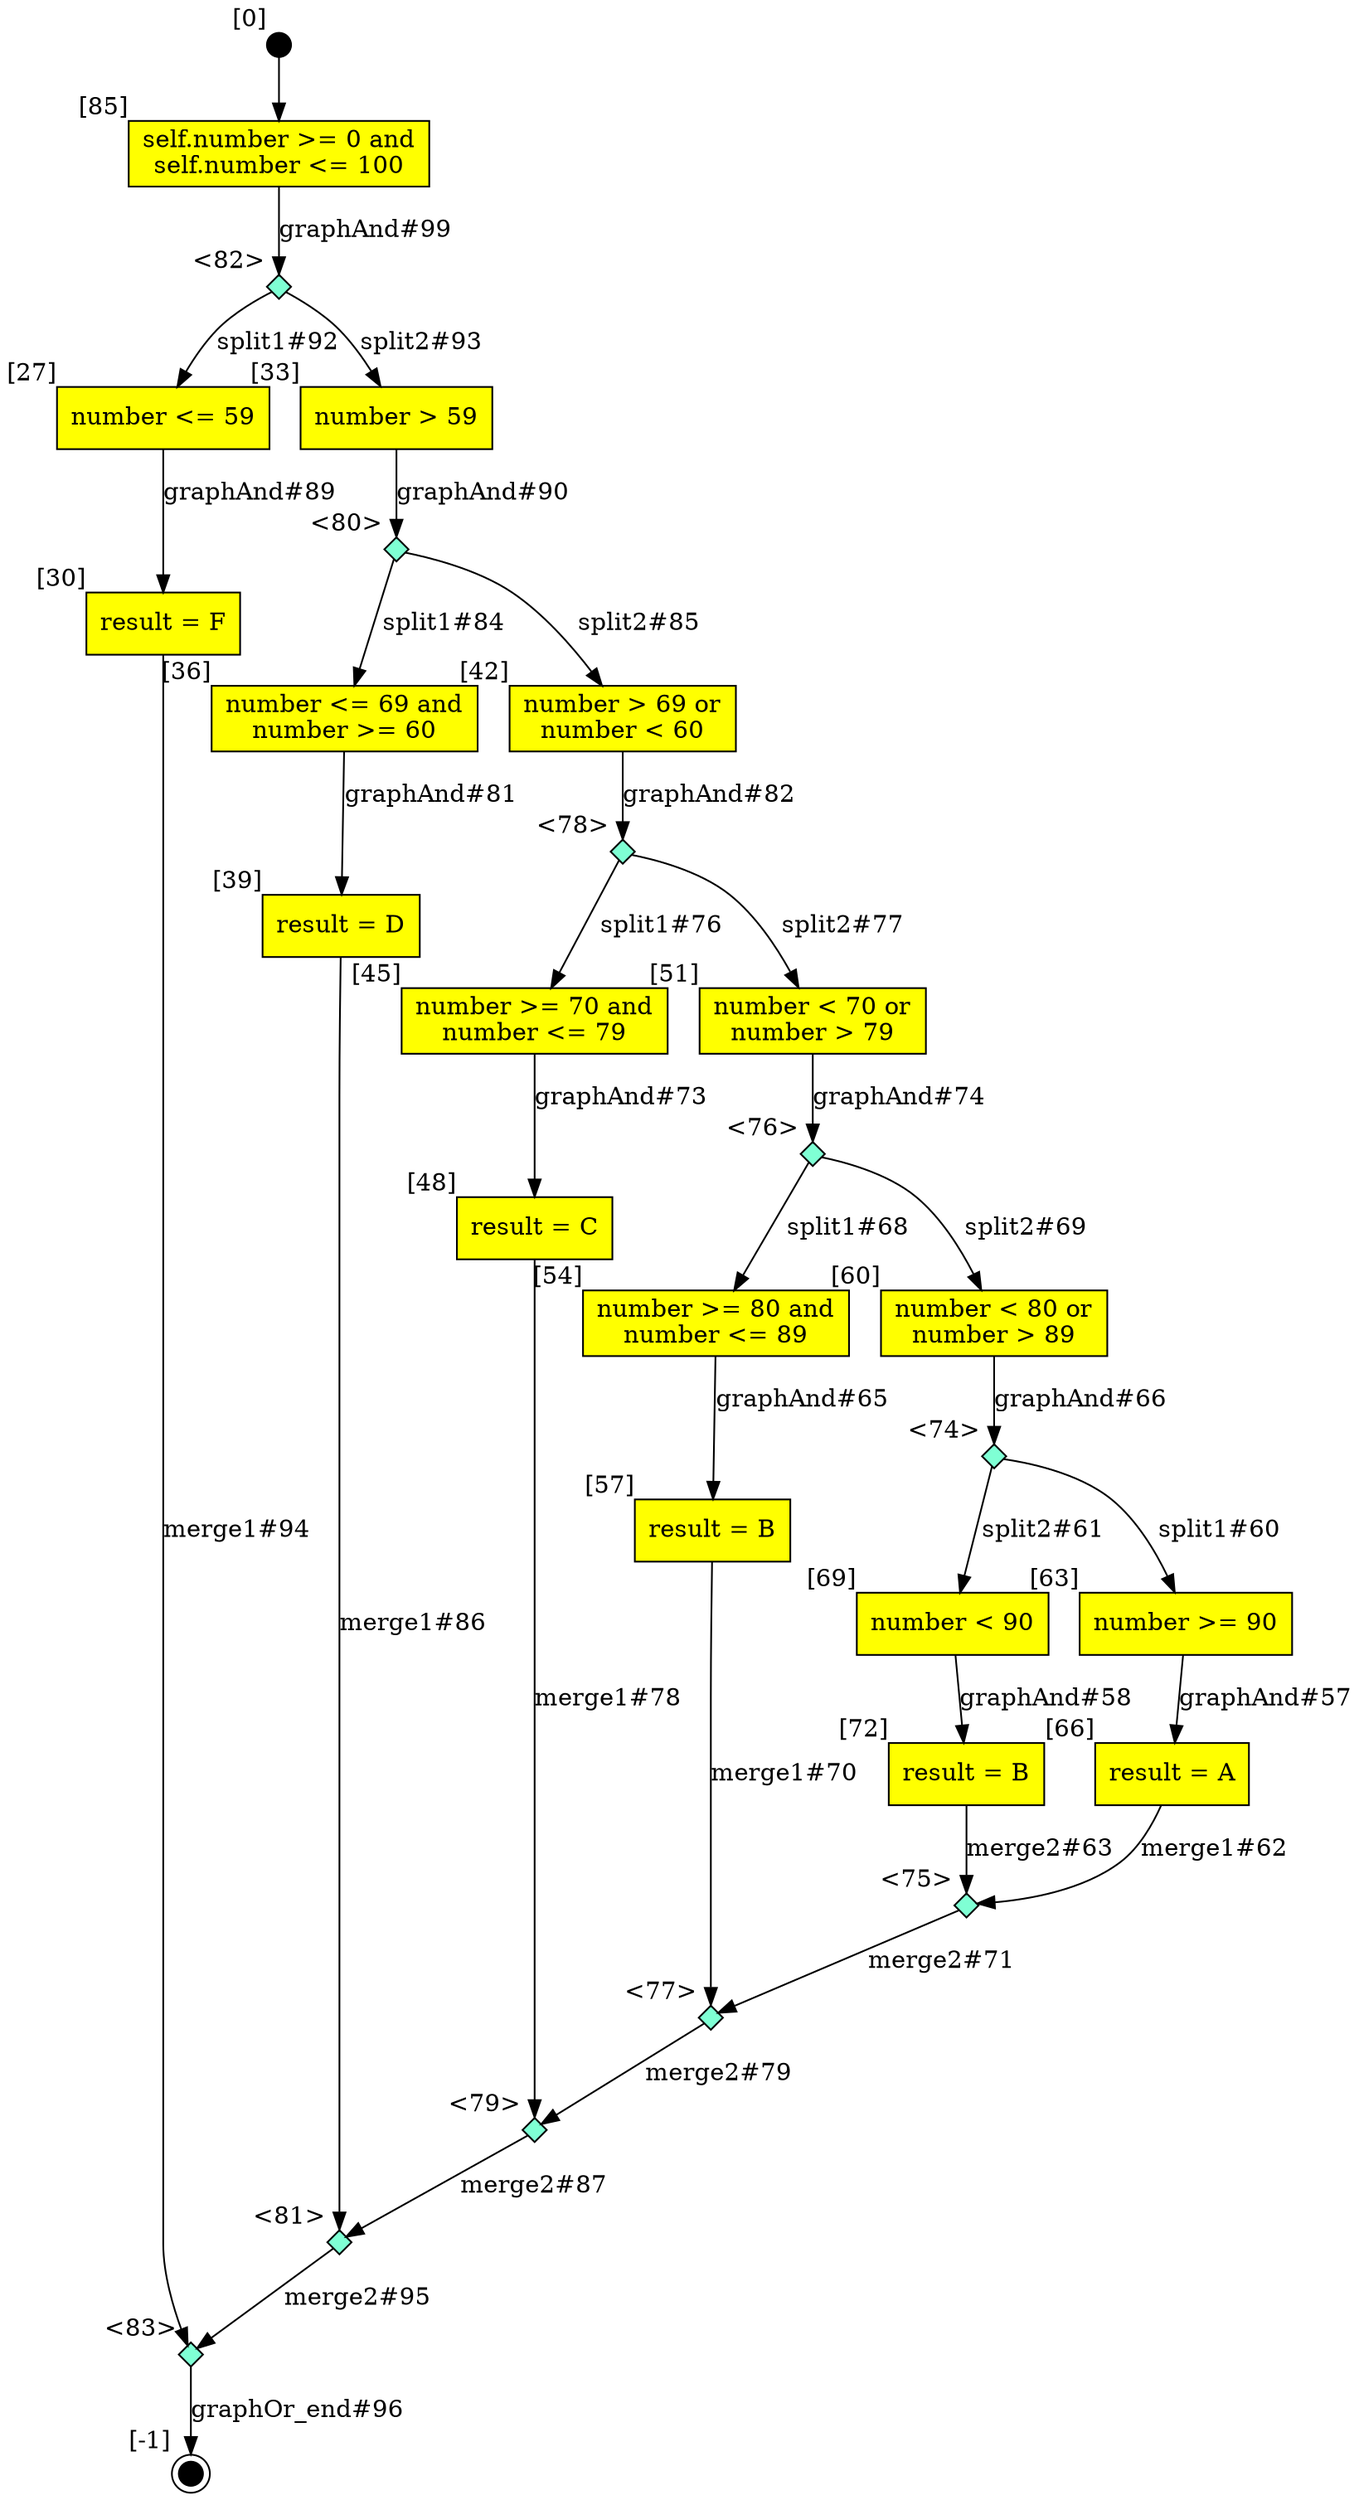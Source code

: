 digraph CLG {
  66 [shape="box", label="result = A", style=filled, fillcolor=yellow, xlabel="[66]"];
  69 [shape="box", label="number < 90", style=filled, fillcolor=yellow, xlabel="[69]"];
  72 [shape="box", label="result = B", style=filled, fillcolor=yellow, xlabel="[72]"];
  73 [style=filled, fillcolor=black, shape="doublecircle", label="", fixedsize=true, width=.2, height=.2, xlabel="[-1]"];
  74 [shape="diamond", label="", xlabel="<74>", style=filled, fillcolor=aquamarine, fixedsize=true, width=.2, height=.2];
  75 [shape="diamond", label="", xlabel="<75>", style=filled, fillcolor=aquamarine, fixedsize=true, width=.2, height=.2];
  76 [shape="diamond", label="", xlabel="<76>", style=filled, fillcolor=aquamarine, fixedsize=true, width=.2, height=.2];
  77 [shape="diamond", label="", xlabel="<77>", style=filled, fillcolor=aquamarine, fixedsize=true, width=.2, height=.2];
  78 [shape="diamond", label="", xlabel="<78>", style=filled, fillcolor=aquamarine, fixedsize=true, width=.2, height=.2];
  79 [shape="diamond", label="", xlabel="<79>", style=filled, fillcolor=aquamarine, fixedsize=true, width=.2, height=.2];
  80 [shape="diamond", label="", xlabel="<80>", style=filled, fillcolor=aquamarine, fixedsize=true, width=.2, height=.2];
  81 [shape="diamond", label="", xlabel="<81>", style=filled, fillcolor=aquamarine, fixedsize=true, width=.2, height=.2];
  82 [shape="diamond", label="", xlabel="<82>", style=filled, fillcolor=aquamarine, fixedsize=true, width=.2, height=.2];
  83 [shape="diamond", label="", xlabel="<83>", style=filled, fillcolor=aquamarine, fixedsize=true, width=.2, height=.2];
  84 [style=filled, fillcolor=black, shape="circle", label="", fixedsize=true, width=.2, height=.2, xlabel="[0]"];
  85 [shape="box", label="self.number >= 0 and
self.number <= 100
", style=filled, fillcolor=yellow, xlabel="[85]"];
  27 [shape="box", label="number <= 59", style=filled, fillcolor=yellow, xlabel="[27]"];
  30 [shape="box", label="result = F", style=filled, fillcolor=yellow, xlabel="[30]"];
  33 [shape="box", label="number > 59", style=filled, fillcolor=yellow, xlabel="[33]"];
  36 [shape="box", label="number <= 69 and
number >= 60
", style=filled, fillcolor=yellow, xlabel="[36]"];
  39 [shape="box", label="result = D", style=filled, fillcolor=yellow, xlabel="[39]"];
  42 [shape="box", label="number > 69 or
number < 60
", style=filled, fillcolor=yellow, xlabel="[42]"];
  45 [shape="box", label="number >= 70 and
number <= 79
", style=filled, fillcolor=yellow, xlabel="[45]"];
  48 [shape="box", label="result = C", style=filled, fillcolor=yellow, xlabel="[48]"];
  51 [shape="box", label="number < 70 or
number > 79
", style=filled, fillcolor=yellow, xlabel="[51]"];
  54 [shape="box", label="number >= 80 and
number <= 89
", style=filled, fillcolor=yellow, xlabel="[54]"];
  57 [shape="box", label="result = B", style=filled, fillcolor=yellow, xlabel="[57]"];
  60 [shape="box", label="number < 80 or
number > 89
", style=filled, fillcolor=yellow, xlabel="[60]"];
  63 [shape="box", label="number >= 90", style=filled, fillcolor=yellow, xlabel="[63]"];
  54 -> 57[label="graphAnd#65"];
  60 -> 74[label="graphAnd#66"];
  76 -> 54[label="split1#68"];
  76 -> 60[label="split2#69"];
  57 -> 77[label="merge1#70"];
  75 -> 77[label="merge2#71"];
  45 -> 48[label="graphAnd#73"];
  51 -> 76[label="graphAnd#74"];
  78 -> 45[label="split1#76"];
  78 -> 51[label="split2#77"];
  48 -> 79[label="merge1#78"];
  77 -> 79[label="merge2#79"];
  36 -> 39[label="graphAnd#81"];
  42 -> 78[label="graphAnd#82"];
  80 -> 36[label="split1#84"];
  80 -> 42[label="split2#85"];
  39 -> 81[label="merge1#86"];
  79 -> 81[label="merge2#87"];
  27 -> 30[label="graphAnd#89"];
  33 -> 80[label="graphAnd#90"];
  82 -> 27[label="split1#92"];
  82 -> 33[label="split2#93"];
  30 -> 83[label="merge1#94"];
  81 -> 83[label="merge2#95"];
  83 -> 73[label="graphOr_end#96"];
  84 -> 85;
  85 -> 82[label="graphAnd#99"];
  63 -> 66[label="graphAnd#57"];
  69 -> 72[label="graphAnd#58"];
  74 -> 63[label="split1#60"];
  74 -> 69[label="split2#61"];
  66 -> 75[label="merge1#62"];
  72 -> 75[label="merge2#63"];
}
